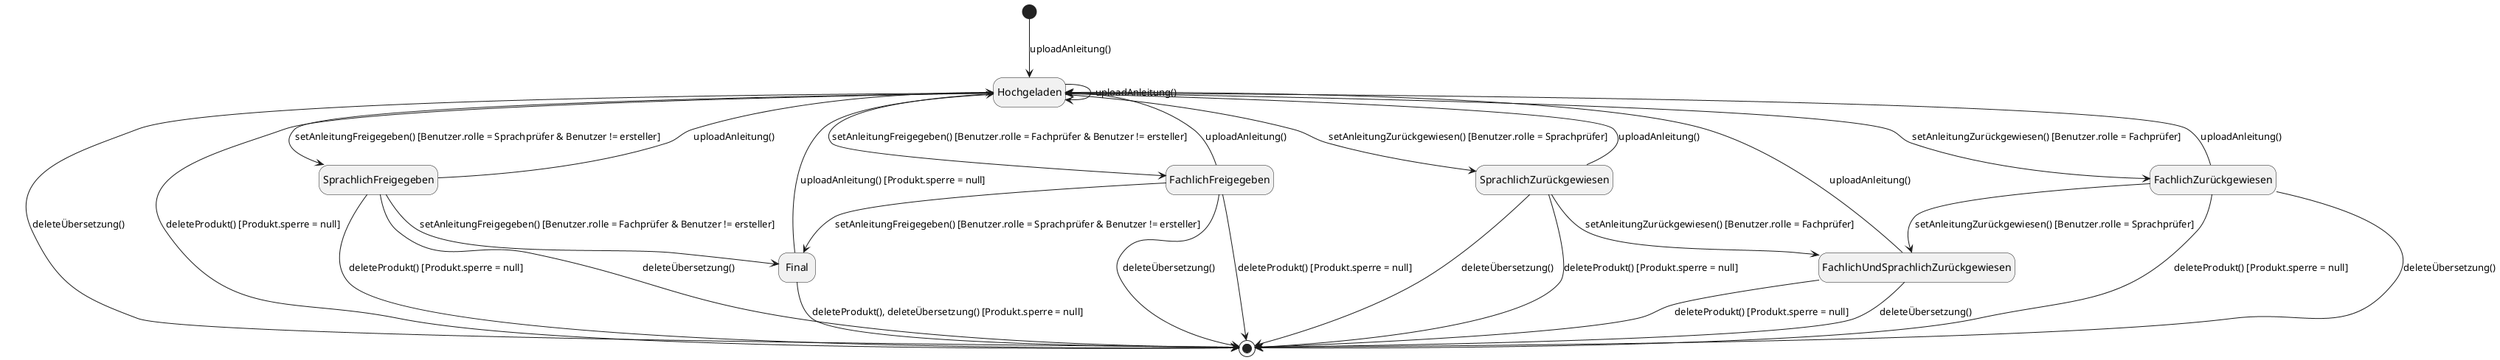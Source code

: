 @startuml Aufgabe_2
'TODO: Anmerkung: Parameter werden in der Regel nicht angezeigt, da dies das Diagramm unübersichtlich macht!
hide empty description

'TODO: Statusreport ans System nötig um das Anzeigen zu ermöglichen!
'Anleitung Hochladen
[*] --> Hochgeladen : uploadAnleitung()
Hochgeladen --> Hochgeladen : uploadAnleitung()
SprachlichFreigegeben --> Hochgeladen : uploadAnleitung()
FachlichFreigegeben --> Hochgeladen : uploadAnleitung()
SprachlichZurückgewiesen --> Hochgeladen : uploadAnleitung()
FachlichZurückgewiesen --> Hochgeladen : uploadAnleitung()
Final --> Hochgeladen : uploadAnleitung() [Produkt.sperre = null]
FachlichUndSprachlichZurückgewiesen --> Hochgeladen : uploadAnleitung()

'Erste Freigabe/Zurückweisung
Hochgeladen --> SprachlichFreigegeben : setAnleitungFreigegeben() [Benutzer.rolle = Sprachprüfer & Benutzer != ersteller]
Hochgeladen --> FachlichFreigegeben : setAnleitungFreigegeben() [Benutzer.rolle = Fachprüfer & Benutzer != ersteller]
Hochgeladen --> SprachlichZurückgewiesen : setAnleitungZurückgewiesen() [Benutzer.rolle = Sprachprüfer]
Hochgeladen --> FachlichZurückgewiesen : setAnleitungZurückgewiesen() [Benutzer.rolle = Fachprüfer]

'Zweite Freigabe/Zurückweisung
SprachlichZurückgewiesen --> FachlichUndSprachlichZurückgewiesen : setAnleitungZurückgewiesen() [Benutzer.rolle = Fachprüfer]
FachlichZurückgewiesen --> FachlichUndSprachlichZurückgewiesen : setAnleitungZurückgewiesen() [Benutzer.rolle = Sprachprüfer]
SprachlichFreigegeben --> Final : setAnleitungFreigegeben() [Benutzer.rolle = Fachprüfer & Benutzer != ersteller]
FachlichFreigegeben --> Final : setAnleitungFreigegeben() [Benutzer.rolle = Sprachprüfer & Benutzer != ersteller]

'Anleitung Löschen
Hochgeladen --> [*] : deleteÜbersetzung()
SprachlichFreigegeben --> [*] : deleteÜbersetzung()
FachlichFreigegeben --> [*] : deleteÜbersetzung()
SprachlichZurückgewiesen --> [*] : deleteÜbersetzung()
FachlichZurückgewiesen --> [*] : deleteÜbersetzung()
Final --> [*] : deleteProdukt(), deleteÜbersetzung() [Produkt.sperre = null]
FachlichUndSprachlichZurückgewiesen --> [*] : deleteÜbersetzung()

Hochgeladen --> [*] : deleteProdukt() [Produkt.sperre = null]
SprachlichFreigegeben --> [*] : deleteProdukt() [Produkt.sperre = null]
FachlichFreigegeben --> [*] : deleteProdukt() [Produkt.sperre = null]
SprachlichZurückgewiesen --> [*] : deleteProdukt() [Produkt.sperre = null]
FachlichZurückgewiesen --> [*] : deleteProdukt() [Produkt.sperre = null]
FachlichUndSprachlichZurückgewiesen --> [*] : deleteProdukt() [Produkt.sperre = null]
@enduml